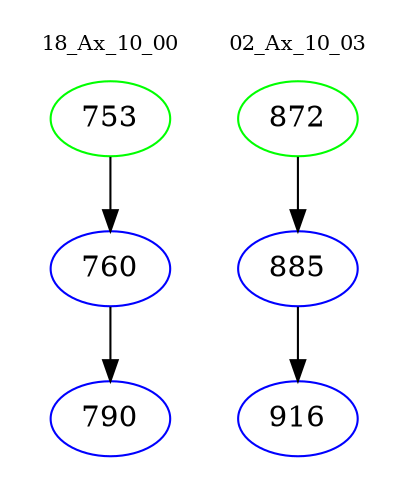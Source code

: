 digraph{
subgraph cluster_0 {
color = white
label = "18_Ax_10_00";
fontsize=10;
T0_753 [label="753", color="green"]
T0_753 -> T0_760 [color="black"]
T0_760 [label="760", color="blue"]
T0_760 -> T0_790 [color="black"]
T0_790 [label="790", color="blue"]
}
subgraph cluster_1 {
color = white
label = "02_Ax_10_03";
fontsize=10;
T1_872 [label="872", color="green"]
T1_872 -> T1_885 [color="black"]
T1_885 [label="885", color="blue"]
T1_885 -> T1_916 [color="black"]
T1_916 [label="916", color="blue"]
}
}
